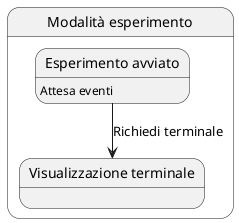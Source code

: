 
   ,-------------------.
   |Esperimento avviato|
   |-------------------|
   |Attesa eventi      |
   |-------------------|
   `-------------------'
             |
             |
,-------------------------.
|Visualizzazione terminale|
|-------------------------|
|-------------------------|
`-------------------------'

@startuml
skinparam shadowing false
skinparam monochrome true

state "Modalità esperimento" as se {
    state "Esperimento avviato" as s1: Attesa eventi
    state "Visualizzazione terminale" as s2
    s1 --> s2 : Richiedi terminale
}

@enduml
